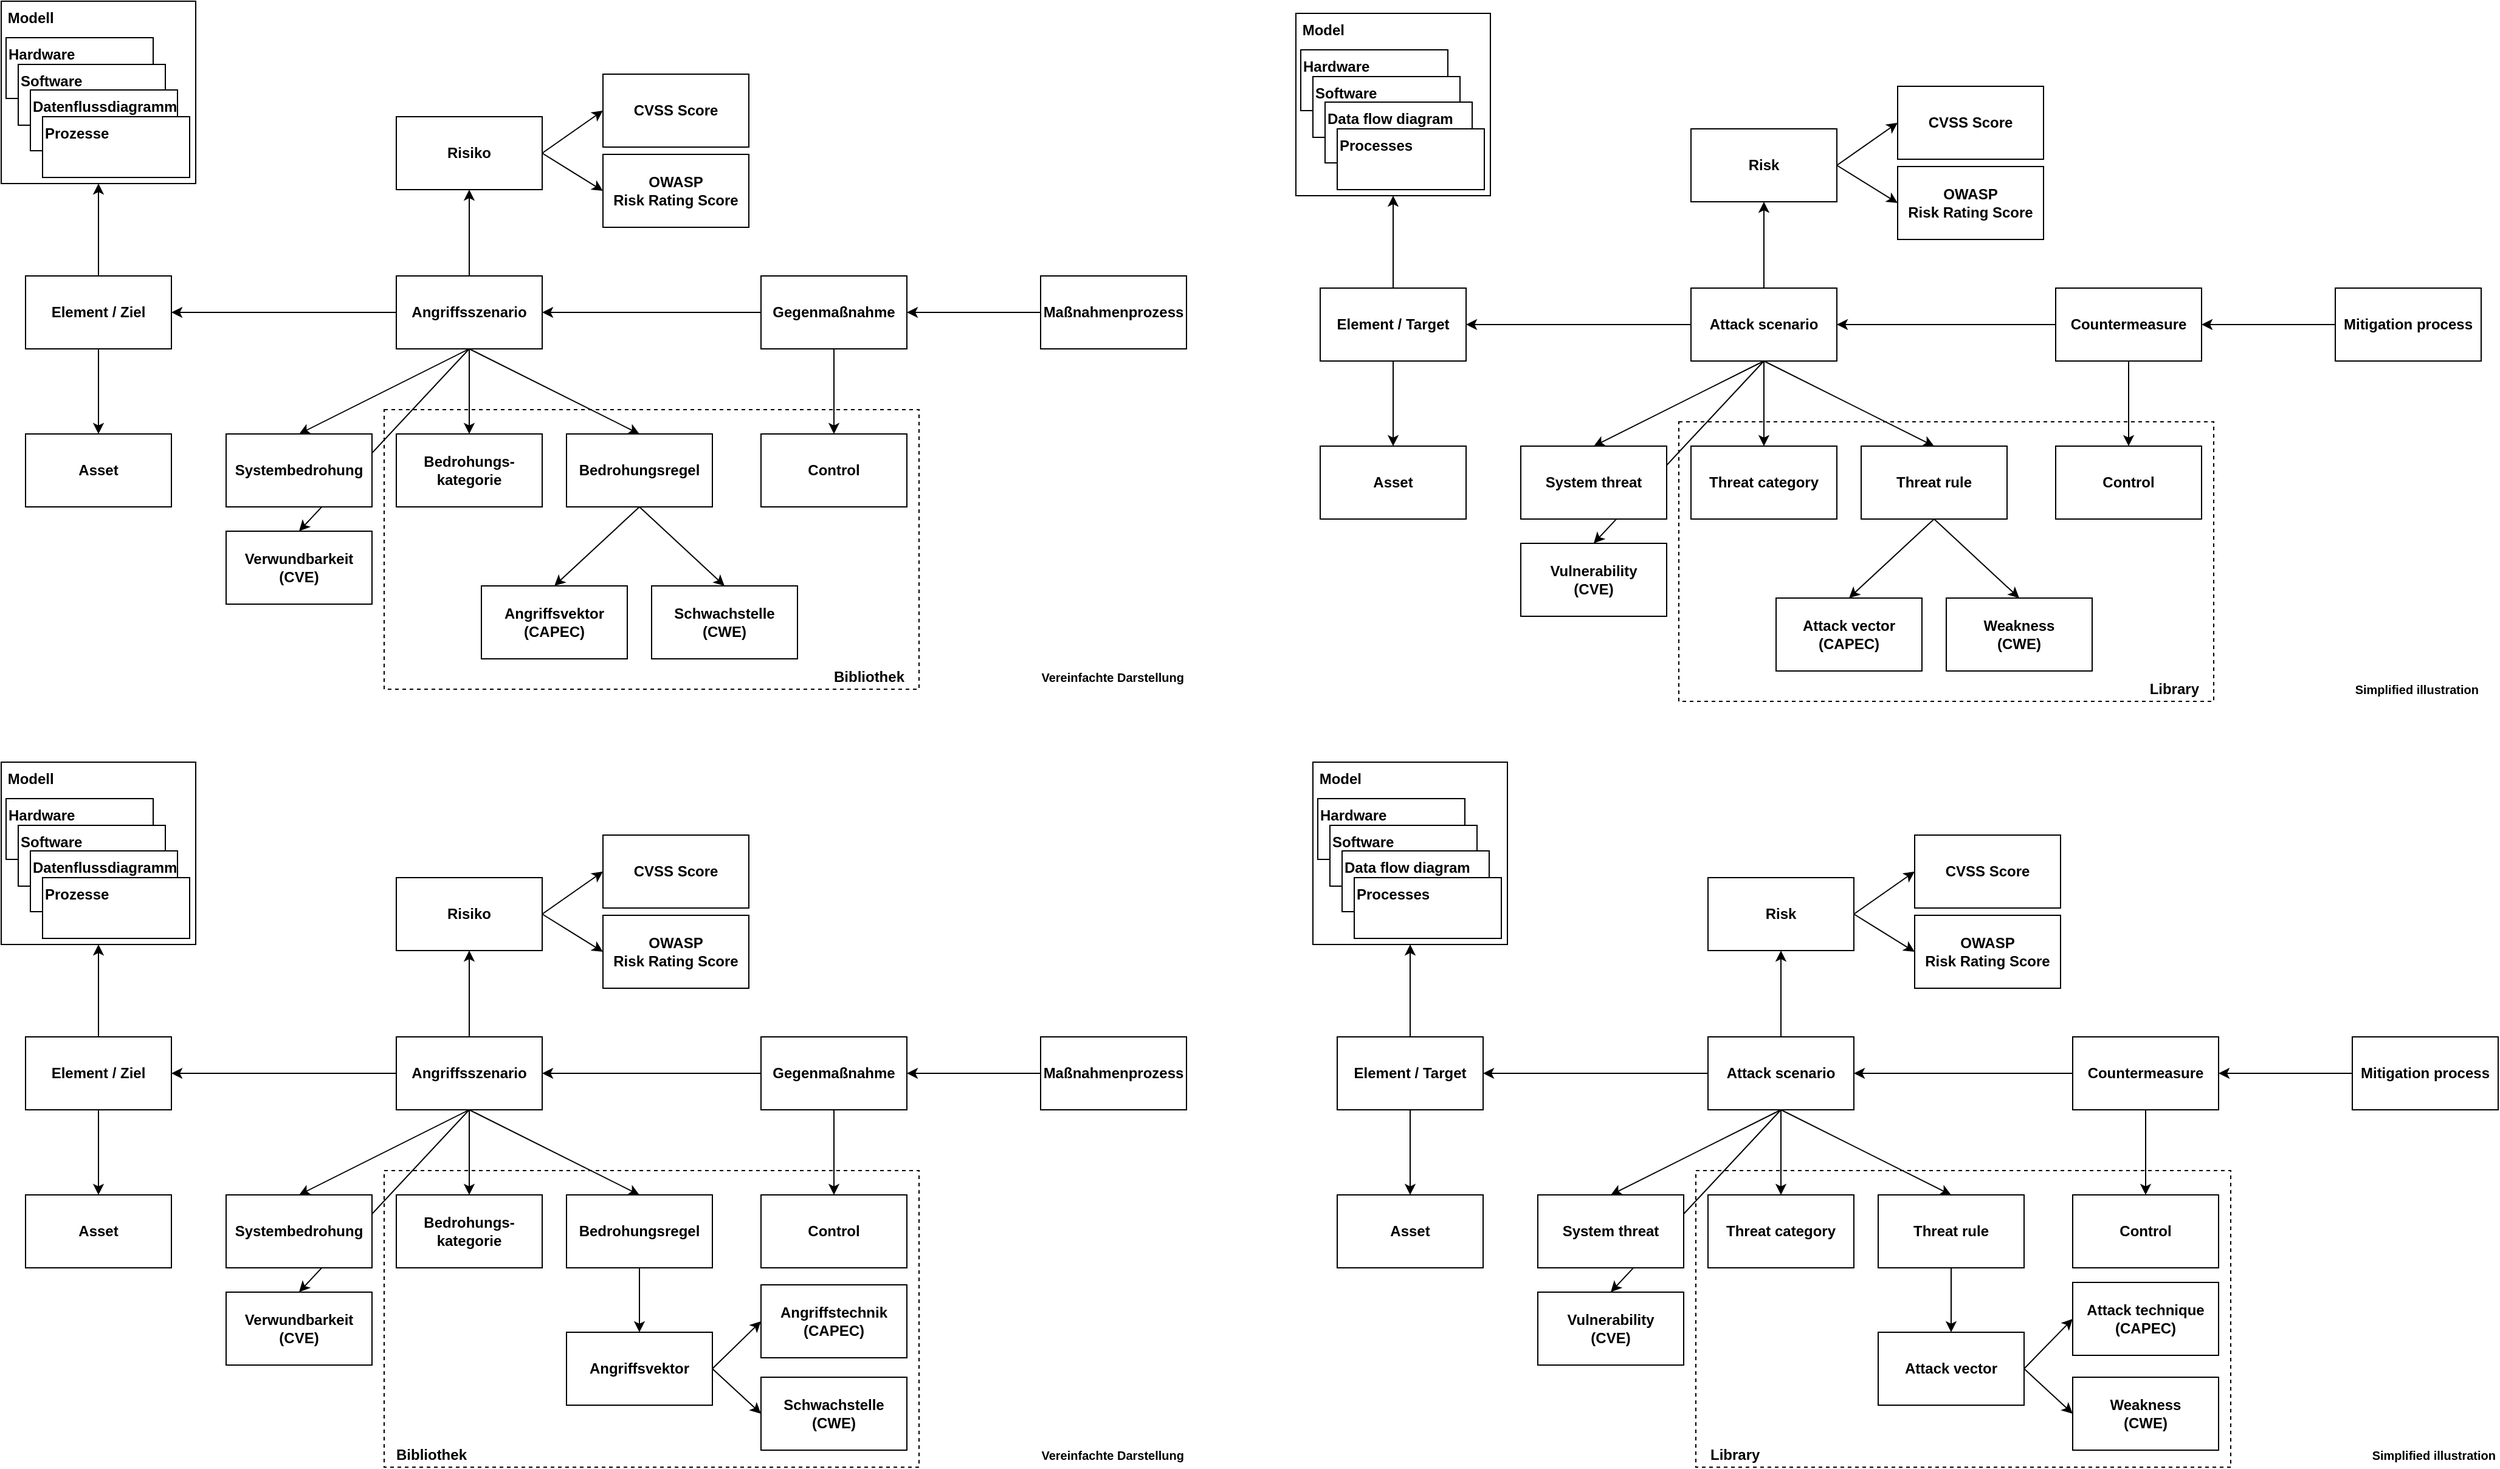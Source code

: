 <mxfile version="19.0.3" type="device"><diagram id="6LgTEdnsfuajW__zdtRa" name="Seite-1"><mxGraphModel dx="1422" dy="865" grid="1" gridSize="10" guides="1" tooltips="1" connect="1" arrows="1" fold="1" page="1" pageScale="1" pageWidth="827" pageHeight="1169" math="0" shadow="0"><root><mxCell id="0"/><mxCell id="1" parent="0"/><mxCell id="_0yjfe_DLJhZhH1984yS-65" style="edgeStyle=none;rounded=0;orthogonalLoop=1;jettySize=auto;html=1;exitX=0.5;exitY=1;exitDx=0;exitDy=0;entryX=0.5;entryY=0;entryDx=0;entryDy=0;fontSize=10;" parent="1" source="_0yjfe_DLJhZhH1984yS-1" target="_0yjfe_DLJhZhH1984yS-64" edge="1"><mxGeometry relative="1" as="geometry"/></mxCell><mxCell id="_0yjfe_DLJhZhH1984yS-18" value="" style="rounded=0;whiteSpace=wrap;html=1;dashed=1;fillColor=none;fontStyle=1" parent="1" vertex="1"><mxGeometry x="360" y="410" width="440" height="230" as="geometry"/></mxCell><mxCell id="_0yjfe_DLJhZhH1984yS-46" style="edgeStyle=none;rounded=0;orthogonalLoop=1;jettySize=auto;html=1;exitX=0;exitY=0.5;exitDx=0;exitDy=0;entryX=1;entryY=0.5;entryDx=0;entryDy=0;fontStyle=1" parent="1" source="_0yjfe_DLJhZhH1984yS-1" target="_0yjfe_DLJhZhH1984yS-13" edge="1"><mxGeometry relative="1" as="geometry"/></mxCell><mxCell id="_0yjfe_DLJhZhH1984yS-47" style="edgeStyle=none;rounded=0;orthogonalLoop=1;jettySize=auto;html=1;exitX=0.5;exitY=1;exitDx=0;exitDy=0;entryX=0.5;entryY=0;entryDx=0;entryDy=0;fontStyle=1" parent="1" source="_0yjfe_DLJhZhH1984yS-1" target="_0yjfe_DLJhZhH1984yS-5" edge="1"><mxGeometry relative="1" as="geometry"/></mxCell><mxCell id="_0yjfe_DLJhZhH1984yS-48" style="edgeStyle=none;rounded=0;orthogonalLoop=1;jettySize=auto;html=1;exitX=0.5;exitY=1;exitDx=0;exitDy=0;fontStyle=1" parent="1" source="_0yjfe_DLJhZhH1984yS-1" target="_0yjfe_DLJhZhH1984yS-6" edge="1"><mxGeometry relative="1" as="geometry"/></mxCell><mxCell id="_0yjfe_DLJhZhH1984yS-49" style="edgeStyle=none;rounded=0;orthogonalLoop=1;jettySize=auto;html=1;exitX=0.5;exitY=1;exitDx=0;exitDy=0;entryX=0.5;entryY=0;entryDx=0;entryDy=0;fontStyle=1" parent="1" source="_0yjfe_DLJhZhH1984yS-1" target="_0yjfe_DLJhZhH1984yS-11" edge="1"><mxGeometry relative="1" as="geometry"/></mxCell><mxCell id="_0yjfe_DLJhZhH1984yS-58" style="edgeStyle=none;rounded=0;orthogonalLoop=1;jettySize=auto;html=1;exitX=0.5;exitY=0;exitDx=0;exitDy=0;entryX=0.5;entryY=1;entryDx=0;entryDy=0;" parent="1" source="_0yjfe_DLJhZhH1984yS-1" target="_0yjfe_DLJhZhH1984yS-57" edge="1"><mxGeometry relative="1" as="geometry"/></mxCell><mxCell id="_0yjfe_DLJhZhH1984yS-1" value="Angriffsszenario" style="rounded=0;whiteSpace=wrap;html=1;fontStyle=1" parent="1" vertex="1"><mxGeometry x="370" y="300" width="120" height="60" as="geometry"/></mxCell><mxCell id="_0yjfe_DLJhZhH1984yS-52" style="edgeStyle=none;rounded=0;orthogonalLoop=1;jettySize=auto;html=1;exitX=0.5;exitY=1;exitDx=0;exitDy=0;entryX=0.5;entryY=0;entryDx=0;entryDy=0;fontStyle=1" parent="1" source="_0yjfe_DLJhZhH1984yS-2" target="_0yjfe_DLJhZhH1984yS-12" edge="1"><mxGeometry relative="1" as="geometry"/></mxCell><mxCell id="_0yjfe_DLJhZhH1984yS-53" style="edgeStyle=none;rounded=0;orthogonalLoop=1;jettySize=auto;html=1;exitX=0;exitY=0.5;exitDx=0;exitDy=0;entryX=1;entryY=0.5;entryDx=0;entryDy=0;fontStyle=1" parent="1" source="_0yjfe_DLJhZhH1984yS-2" target="_0yjfe_DLJhZhH1984yS-1" edge="1"><mxGeometry relative="1" as="geometry"/></mxCell><mxCell id="_0yjfe_DLJhZhH1984yS-2" value="Gegenmaßnahme" style="rounded=0;whiteSpace=wrap;html=1;fontStyle=1" parent="1" vertex="1"><mxGeometry x="670" y="300" width="120" height="60" as="geometry"/></mxCell><mxCell id="_0yjfe_DLJhZhH1984yS-3" value="&amp;nbsp;Modell" style="rounded=0;whiteSpace=wrap;html=1;align=left;verticalAlign=top;fontStyle=1" parent="1" vertex="1"><mxGeometry x="45" y="74" width="160" height="150" as="geometry"/></mxCell><mxCell id="_0yjfe_DLJhZhH1984yS-4" value="Angriffsvektor (CAPEC)" style="rounded=0;whiteSpace=wrap;html=1;fontStyle=1" parent="1" vertex="1"><mxGeometry x="440" y="555" width="120" height="60" as="geometry"/></mxCell><mxCell id="_0yjfe_DLJhZhH1984yS-5" value="Systembedrohung" style="rounded=0;whiteSpace=wrap;html=1;fontStyle=1" parent="1" vertex="1"><mxGeometry x="230" y="430" width="120" height="60" as="geometry"/></mxCell><mxCell id="_0yjfe_DLJhZhH1984yS-6" value="Bedrohungs-kategorie" style="rounded=0;whiteSpace=wrap;html=1;fontStyle=1" parent="1" vertex="1"><mxGeometry x="370" y="430" width="120" height="60" as="geometry"/></mxCell><mxCell id="_0yjfe_DLJhZhH1984yS-54" style="edgeStyle=none;rounded=0;orthogonalLoop=1;jettySize=auto;html=1;exitX=0;exitY=0.5;exitDx=0;exitDy=0;entryX=1;entryY=0.5;entryDx=0;entryDy=0;fontStyle=1" parent="1" source="_0yjfe_DLJhZhH1984yS-7" target="_0yjfe_DLJhZhH1984yS-2" edge="1"><mxGeometry relative="1" as="geometry"/></mxCell><mxCell id="_0yjfe_DLJhZhH1984yS-7" value="Maßnahmenprozess" style="rounded=0;whiteSpace=wrap;html=1;fontStyle=1" parent="1" vertex="1"><mxGeometry x="900" y="300" width="120" height="60" as="geometry"/></mxCell><mxCell id="_0yjfe_DLJhZhH1984yS-8" value="Schwachstelle&lt;br&gt;(CWE)" style="rounded=0;whiteSpace=wrap;html=1;fontStyle=1" parent="1" vertex="1"><mxGeometry x="580" y="555" width="120" height="60" as="geometry"/></mxCell><mxCell id="_0yjfe_DLJhZhH1984yS-9" value="Asset" style="rounded=0;whiteSpace=wrap;html=1;fontStyle=1" parent="1" vertex="1"><mxGeometry x="65" y="430" width="120" height="60" as="geometry"/></mxCell><mxCell id="_0yjfe_DLJhZhH1984yS-50" style="edgeStyle=none;rounded=0;orthogonalLoop=1;jettySize=auto;html=1;exitX=0.5;exitY=1;exitDx=0;exitDy=0;entryX=0.5;entryY=0;entryDx=0;entryDy=0;fontStyle=1" parent="1" source="_0yjfe_DLJhZhH1984yS-11" target="_0yjfe_DLJhZhH1984yS-4" edge="1"><mxGeometry relative="1" as="geometry"/></mxCell><mxCell id="_0yjfe_DLJhZhH1984yS-51" style="edgeStyle=none;rounded=0;orthogonalLoop=1;jettySize=auto;html=1;exitX=0.5;exitY=1;exitDx=0;exitDy=0;entryX=0.5;entryY=0;entryDx=0;entryDy=0;fontStyle=1" parent="1" source="_0yjfe_DLJhZhH1984yS-11" target="_0yjfe_DLJhZhH1984yS-8" edge="1"><mxGeometry relative="1" as="geometry"/></mxCell><mxCell id="_0yjfe_DLJhZhH1984yS-11" value="Bedrohungsregel" style="rounded=0;whiteSpace=wrap;html=1;fontStyle=1" parent="1" vertex="1"><mxGeometry x="510" y="430" width="120" height="60" as="geometry"/></mxCell><mxCell id="_0yjfe_DLJhZhH1984yS-12" value="Control" style="rounded=0;whiteSpace=wrap;html=1;fontStyle=1" parent="1" vertex="1"><mxGeometry x="670" y="430" width="120" height="60" as="geometry"/></mxCell><mxCell id="_0yjfe_DLJhZhH1984yS-44" style="edgeStyle=none;rounded=0;orthogonalLoop=1;jettySize=auto;html=1;exitX=0.5;exitY=0;exitDx=0;exitDy=0;entryX=0.5;entryY=1;entryDx=0;entryDy=0;fontStyle=1" parent="1" source="_0yjfe_DLJhZhH1984yS-13" target="_0yjfe_DLJhZhH1984yS-3" edge="1"><mxGeometry relative="1" as="geometry"/></mxCell><mxCell id="h3F6O9Pr56Vc5VjZDrFL-1" style="edgeStyle=orthogonalEdgeStyle;rounded=0;orthogonalLoop=1;jettySize=auto;html=1;exitX=0.5;exitY=1;exitDx=0;exitDy=0;entryX=0.5;entryY=0;entryDx=0;entryDy=0;" parent="1" source="_0yjfe_DLJhZhH1984yS-13" target="_0yjfe_DLJhZhH1984yS-9" edge="1"><mxGeometry relative="1" as="geometry"/></mxCell><mxCell id="_0yjfe_DLJhZhH1984yS-13" value="Element / Ziel" style="rounded=0;whiteSpace=wrap;html=1;fontStyle=1" parent="1" vertex="1"><mxGeometry x="65" y="300" width="120" height="60" as="geometry"/></mxCell><mxCell id="_0yjfe_DLJhZhH1984yS-14" value="Hardware" style="rounded=0;whiteSpace=wrap;html=1;align=left;verticalAlign=top;fontStyle=1" parent="1" vertex="1"><mxGeometry x="49" y="104" width="121" height="50" as="geometry"/></mxCell><mxCell id="_0yjfe_DLJhZhH1984yS-15" value="Software" style="rounded=0;whiteSpace=wrap;html=1;align=left;verticalAlign=top;fontStyle=1" parent="1" vertex="1"><mxGeometry x="59" y="126" width="121" height="50" as="geometry"/></mxCell><mxCell id="_0yjfe_DLJhZhH1984yS-16" value="Datenflussdiagramm" style="rounded=0;whiteSpace=wrap;html=1;align=left;verticalAlign=top;fontStyle=1" parent="1" vertex="1"><mxGeometry x="69" y="147" width="121" height="50" as="geometry"/></mxCell><mxCell id="_0yjfe_DLJhZhH1984yS-17" value="Prozesse" style="rounded=0;whiteSpace=wrap;html=1;align=left;verticalAlign=top;fontStyle=1" parent="1" vertex="1"><mxGeometry x="79" y="169" width="121" height="50" as="geometry"/></mxCell><mxCell id="_0yjfe_DLJhZhH1984yS-56" value="Bibliothek" style="text;html=1;strokeColor=none;fillColor=none;align=right;verticalAlign=middle;whiteSpace=wrap;rounded=0;dashed=1;fontStyle=1" parent="1" vertex="1"><mxGeometry x="730" y="620" width="60" height="20" as="geometry"/></mxCell><mxCell id="_0yjfe_DLJhZhH1984yS-61" style="edgeStyle=none;rounded=0;orthogonalLoop=1;jettySize=auto;html=1;exitX=1;exitY=0.5;exitDx=0;exitDy=0;entryX=0;entryY=0.5;entryDx=0;entryDy=0;" parent="1" source="_0yjfe_DLJhZhH1984yS-57" target="_0yjfe_DLJhZhH1984yS-59" edge="1"><mxGeometry relative="1" as="geometry"/></mxCell><mxCell id="_0yjfe_DLJhZhH1984yS-62" style="edgeStyle=none;rounded=0;orthogonalLoop=1;jettySize=auto;html=1;exitX=1;exitY=0.5;exitDx=0;exitDy=0;entryX=0;entryY=0.5;entryDx=0;entryDy=0;" parent="1" source="_0yjfe_DLJhZhH1984yS-57" target="_0yjfe_DLJhZhH1984yS-60" edge="1"><mxGeometry relative="1" as="geometry"/></mxCell><mxCell id="_0yjfe_DLJhZhH1984yS-57" value="Risiko" style="rounded=0;whiteSpace=wrap;html=1;fontStyle=1" parent="1" vertex="1"><mxGeometry x="370" y="169" width="120" height="60" as="geometry"/></mxCell><mxCell id="_0yjfe_DLJhZhH1984yS-59" value="CVSS Score" style="rounded=0;whiteSpace=wrap;html=1;fontStyle=1" parent="1" vertex="1"><mxGeometry x="540" y="134" width="120" height="60" as="geometry"/></mxCell><mxCell id="_0yjfe_DLJhZhH1984yS-60" value="OWASP &lt;br&gt;Risk Rating Score" style="rounded=0;whiteSpace=wrap;html=1;fontStyle=1" parent="1" vertex="1"><mxGeometry x="540" y="200" width="120" height="60" as="geometry"/></mxCell><mxCell id="_0yjfe_DLJhZhH1984yS-63" value="Vereinfachte Darstellung" style="text;html=1;strokeColor=none;fillColor=none;align=right;verticalAlign=middle;whiteSpace=wrap;rounded=0;dashed=1;fontStyle=1;fontSize=10;" parent="1" vertex="1"><mxGeometry x="850" y="620" width="170" height="20" as="geometry"/></mxCell><mxCell id="_0yjfe_DLJhZhH1984yS-64" value="Verwundbarkeit&lt;br&gt;(CVE)" style="rounded=0;whiteSpace=wrap;html=1;fontStyle=1" parent="1" vertex="1"><mxGeometry x="230" y="510" width="120" height="60" as="geometry"/></mxCell><mxCell id="_0yjfe_DLJhZhH1984yS-66" style="edgeStyle=none;rounded=0;orthogonalLoop=1;jettySize=auto;html=1;exitX=0.5;exitY=1;exitDx=0;exitDy=0;entryX=0.5;entryY=0;entryDx=0;entryDy=0;fontSize=10;" parent="1" source="_0yjfe_DLJhZhH1984yS-73" target="_0yjfe_DLJhZhH1984yS-103" edge="1"><mxGeometry relative="1" as="geometry"/></mxCell><mxCell id="_0yjfe_DLJhZhH1984yS-67" value="" style="rounded=0;whiteSpace=wrap;html=1;dashed=1;fillColor=none;fontStyle=1" parent="1" vertex="1"><mxGeometry x="1425" y="420" width="440" height="230" as="geometry"/></mxCell><mxCell id="_0yjfe_DLJhZhH1984yS-68" style="edgeStyle=none;rounded=0;orthogonalLoop=1;jettySize=auto;html=1;exitX=0;exitY=0.5;exitDx=0;exitDy=0;entryX=1;entryY=0.5;entryDx=0;entryDy=0;fontStyle=1" parent="1" source="_0yjfe_DLJhZhH1984yS-73" target="_0yjfe_DLJhZhH1984yS-91" edge="1"><mxGeometry relative="1" as="geometry"/></mxCell><mxCell id="_0yjfe_DLJhZhH1984yS-69" style="edgeStyle=none;rounded=0;orthogonalLoop=1;jettySize=auto;html=1;exitX=0.5;exitY=1;exitDx=0;exitDy=0;entryX=0.5;entryY=0;entryDx=0;entryDy=0;fontStyle=1" parent="1" source="_0yjfe_DLJhZhH1984yS-73" target="_0yjfe_DLJhZhH1984yS-79" edge="1"><mxGeometry relative="1" as="geometry"/></mxCell><mxCell id="_0yjfe_DLJhZhH1984yS-70" style="edgeStyle=none;rounded=0;orthogonalLoop=1;jettySize=auto;html=1;exitX=0.5;exitY=1;exitDx=0;exitDy=0;fontStyle=1" parent="1" source="_0yjfe_DLJhZhH1984yS-73" target="_0yjfe_DLJhZhH1984yS-80" edge="1"><mxGeometry relative="1" as="geometry"/></mxCell><mxCell id="_0yjfe_DLJhZhH1984yS-71" style="edgeStyle=none;rounded=0;orthogonalLoop=1;jettySize=auto;html=1;exitX=0.5;exitY=1;exitDx=0;exitDy=0;entryX=0.5;entryY=0;entryDx=0;entryDy=0;fontStyle=1" parent="1" source="_0yjfe_DLJhZhH1984yS-73" target="_0yjfe_DLJhZhH1984yS-88" edge="1"><mxGeometry relative="1" as="geometry"/></mxCell><mxCell id="_0yjfe_DLJhZhH1984yS-72" style="edgeStyle=none;rounded=0;orthogonalLoop=1;jettySize=auto;html=1;exitX=0.5;exitY=0;exitDx=0;exitDy=0;entryX=0.5;entryY=1;entryDx=0;entryDy=0;" parent="1" source="_0yjfe_DLJhZhH1984yS-73" target="_0yjfe_DLJhZhH1984yS-99" edge="1"><mxGeometry relative="1" as="geometry"/></mxCell><mxCell id="_0yjfe_DLJhZhH1984yS-73" value="Attack scenario" style="rounded=0;whiteSpace=wrap;html=1;fontStyle=1" parent="1" vertex="1"><mxGeometry x="1435" y="310" width="120" height="60" as="geometry"/></mxCell><mxCell id="_0yjfe_DLJhZhH1984yS-74" style="edgeStyle=none;rounded=0;orthogonalLoop=1;jettySize=auto;html=1;exitX=0.5;exitY=1;exitDx=0;exitDy=0;entryX=0.5;entryY=0;entryDx=0;entryDy=0;fontStyle=1" parent="1" source="_0yjfe_DLJhZhH1984yS-76" target="_0yjfe_DLJhZhH1984yS-89" edge="1"><mxGeometry relative="1" as="geometry"/></mxCell><mxCell id="_0yjfe_DLJhZhH1984yS-75" style="edgeStyle=none;rounded=0;orthogonalLoop=1;jettySize=auto;html=1;exitX=0;exitY=0.5;exitDx=0;exitDy=0;entryX=1;entryY=0.5;entryDx=0;entryDy=0;fontStyle=1" parent="1" source="_0yjfe_DLJhZhH1984yS-76" target="_0yjfe_DLJhZhH1984yS-73" edge="1"><mxGeometry relative="1" as="geometry"/></mxCell><mxCell id="_0yjfe_DLJhZhH1984yS-76" value="Countermeasure" style="rounded=0;whiteSpace=wrap;html=1;fontStyle=1" parent="1" vertex="1"><mxGeometry x="1735" y="310" width="120" height="60" as="geometry"/></mxCell><mxCell id="_0yjfe_DLJhZhH1984yS-77" value="&amp;nbsp;Model" style="rounded=0;whiteSpace=wrap;html=1;align=left;verticalAlign=top;fontStyle=1" parent="1" vertex="1"><mxGeometry x="1110" y="84" width="160" height="150" as="geometry"/></mxCell><mxCell id="_0yjfe_DLJhZhH1984yS-78" value="Attack vector (CAPEC)" style="rounded=0;whiteSpace=wrap;html=1;fontStyle=1" parent="1" vertex="1"><mxGeometry x="1505" y="565" width="120" height="60" as="geometry"/></mxCell><mxCell id="_0yjfe_DLJhZhH1984yS-79" value="System threat" style="rounded=0;whiteSpace=wrap;html=1;fontStyle=1" parent="1" vertex="1"><mxGeometry x="1295" y="440" width="120" height="60" as="geometry"/></mxCell><mxCell id="_0yjfe_DLJhZhH1984yS-80" value="Threat category" style="rounded=0;whiteSpace=wrap;html=1;fontStyle=1" parent="1" vertex="1"><mxGeometry x="1435" y="440" width="120" height="60" as="geometry"/></mxCell><mxCell id="_0yjfe_DLJhZhH1984yS-81" style="edgeStyle=none;rounded=0;orthogonalLoop=1;jettySize=auto;html=1;exitX=0;exitY=0.5;exitDx=0;exitDy=0;entryX=1;entryY=0.5;entryDx=0;entryDy=0;fontStyle=1" parent="1" source="_0yjfe_DLJhZhH1984yS-82" target="_0yjfe_DLJhZhH1984yS-76" edge="1"><mxGeometry relative="1" as="geometry"/></mxCell><mxCell id="_0yjfe_DLJhZhH1984yS-82" value="Mitigation process" style="rounded=0;whiteSpace=wrap;html=1;fontStyle=1" parent="1" vertex="1"><mxGeometry x="1965" y="310" width="120" height="60" as="geometry"/></mxCell><mxCell id="_0yjfe_DLJhZhH1984yS-83" value="Weakness&lt;br&gt;(CWE)" style="rounded=0;whiteSpace=wrap;html=1;fontStyle=1" parent="1" vertex="1"><mxGeometry x="1645" y="565" width="120" height="60" as="geometry"/></mxCell><mxCell id="_0yjfe_DLJhZhH1984yS-85" value="Asset" style="rounded=0;whiteSpace=wrap;html=1;fontStyle=1" parent="1" vertex="1"><mxGeometry x="1130" y="440" width="120" height="60" as="geometry"/></mxCell><mxCell id="_0yjfe_DLJhZhH1984yS-86" style="edgeStyle=none;rounded=0;orthogonalLoop=1;jettySize=auto;html=1;exitX=0.5;exitY=1;exitDx=0;exitDy=0;entryX=0.5;entryY=0;entryDx=0;entryDy=0;fontStyle=1" parent="1" source="_0yjfe_DLJhZhH1984yS-88" target="_0yjfe_DLJhZhH1984yS-78" edge="1"><mxGeometry relative="1" as="geometry"/></mxCell><mxCell id="_0yjfe_DLJhZhH1984yS-87" style="edgeStyle=none;rounded=0;orthogonalLoop=1;jettySize=auto;html=1;exitX=0.5;exitY=1;exitDx=0;exitDy=0;entryX=0.5;entryY=0;entryDx=0;entryDy=0;fontStyle=1" parent="1" source="_0yjfe_DLJhZhH1984yS-88" target="_0yjfe_DLJhZhH1984yS-83" edge="1"><mxGeometry relative="1" as="geometry"/></mxCell><mxCell id="_0yjfe_DLJhZhH1984yS-88" value="Threat rule" style="rounded=0;whiteSpace=wrap;html=1;fontStyle=1" parent="1" vertex="1"><mxGeometry x="1575" y="440" width="120" height="60" as="geometry"/></mxCell><mxCell id="_0yjfe_DLJhZhH1984yS-89" value="Control" style="rounded=0;whiteSpace=wrap;html=1;fontStyle=1" parent="1" vertex="1"><mxGeometry x="1735" y="440" width="120" height="60" as="geometry"/></mxCell><mxCell id="_0yjfe_DLJhZhH1984yS-90" style="edgeStyle=none;rounded=0;orthogonalLoop=1;jettySize=auto;html=1;exitX=0.5;exitY=0;exitDx=0;exitDy=0;entryX=0.5;entryY=1;entryDx=0;entryDy=0;fontStyle=1" parent="1" source="_0yjfe_DLJhZhH1984yS-91" target="_0yjfe_DLJhZhH1984yS-77" edge="1"><mxGeometry relative="1" as="geometry"/></mxCell><mxCell id="h3F6O9Pr56Vc5VjZDrFL-2" style="edgeStyle=orthogonalEdgeStyle;rounded=0;orthogonalLoop=1;jettySize=auto;html=1;exitX=0.5;exitY=1;exitDx=0;exitDy=0;entryX=0.5;entryY=0;entryDx=0;entryDy=0;" parent="1" source="_0yjfe_DLJhZhH1984yS-91" target="_0yjfe_DLJhZhH1984yS-85" edge="1"><mxGeometry relative="1" as="geometry"/></mxCell><mxCell id="_0yjfe_DLJhZhH1984yS-91" value="Element / Target" style="rounded=0;whiteSpace=wrap;html=1;fontStyle=1" parent="1" vertex="1"><mxGeometry x="1130" y="310" width="120" height="60" as="geometry"/></mxCell><mxCell id="_0yjfe_DLJhZhH1984yS-92" value="Hardware" style="rounded=0;whiteSpace=wrap;html=1;align=left;verticalAlign=top;fontStyle=1" parent="1" vertex="1"><mxGeometry x="1114" y="114" width="121" height="50" as="geometry"/></mxCell><mxCell id="_0yjfe_DLJhZhH1984yS-93" value="Software" style="rounded=0;whiteSpace=wrap;html=1;align=left;verticalAlign=top;fontStyle=1" parent="1" vertex="1"><mxGeometry x="1124" y="136" width="121" height="50" as="geometry"/></mxCell><mxCell id="_0yjfe_DLJhZhH1984yS-94" value="Data flow diagram" style="rounded=0;whiteSpace=wrap;html=1;align=left;verticalAlign=top;fontStyle=1" parent="1" vertex="1"><mxGeometry x="1134" y="157" width="121" height="50" as="geometry"/></mxCell><mxCell id="_0yjfe_DLJhZhH1984yS-95" value="Processes" style="rounded=0;whiteSpace=wrap;html=1;align=left;verticalAlign=top;fontStyle=1" parent="1" vertex="1"><mxGeometry x="1144" y="179" width="121" height="50" as="geometry"/></mxCell><mxCell id="_0yjfe_DLJhZhH1984yS-96" value="Library" style="text;html=1;strokeColor=none;fillColor=none;align=right;verticalAlign=middle;whiteSpace=wrap;rounded=0;dashed=1;fontStyle=1" parent="1" vertex="1"><mxGeometry x="1795" y="630" width="60" height="20" as="geometry"/></mxCell><mxCell id="_0yjfe_DLJhZhH1984yS-97" style="edgeStyle=none;rounded=0;orthogonalLoop=1;jettySize=auto;html=1;exitX=1;exitY=0.5;exitDx=0;exitDy=0;entryX=0;entryY=0.5;entryDx=0;entryDy=0;" parent="1" source="_0yjfe_DLJhZhH1984yS-99" target="_0yjfe_DLJhZhH1984yS-100" edge="1"><mxGeometry relative="1" as="geometry"/></mxCell><mxCell id="_0yjfe_DLJhZhH1984yS-98" style="edgeStyle=none;rounded=0;orthogonalLoop=1;jettySize=auto;html=1;exitX=1;exitY=0.5;exitDx=0;exitDy=0;entryX=0;entryY=0.5;entryDx=0;entryDy=0;" parent="1" source="_0yjfe_DLJhZhH1984yS-99" target="_0yjfe_DLJhZhH1984yS-101" edge="1"><mxGeometry relative="1" as="geometry"/></mxCell><mxCell id="_0yjfe_DLJhZhH1984yS-99" value="Risk" style="rounded=0;whiteSpace=wrap;html=1;fontStyle=1" parent="1" vertex="1"><mxGeometry x="1435" y="179" width="120" height="60" as="geometry"/></mxCell><mxCell id="_0yjfe_DLJhZhH1984yS-100" value="CVSS Score" style="rounded=0;whiteSpace=wrap;html=1;fontStyle=1" parent="1" vertex="1"><mxGeometry x="1605" y="144" width="120" height="60" as="geometry"/></mxCell><mxCell id="_0yjfe_DLJhZhH1984yS-101" value="OWASP &lt;br&gt;Risk Rating Score" style="rounded=0;whiteSpace=wrap;html=1;fontStyle=1" parent="1" vertex="1"><mxGeometry x="1605" y="210" width="120" height="60" as="geometry"/></mxCell><mxCell id="_0yjfe_DLJhZhH1984yS-102" value="Simplified illustration" style="text;html=1;strokeColor=none;fillColor=none;align=right;verticalAlign=middle;whiteSpace=wrap;rounded=0;dashed=1;fontStyle=1;fontSize=10;" parent="1" vertex="1"><mxGeometry x="1915" y="630" width="170" height="20" as="geometry"/></mxCell><mxCell id="_0yjfe_DLJhZhH1984yS-103" value="Vulnerability&lt;br&gt;(CVE)" style="rounded=0;whiteSpace=wrap;html=1;fontStyle=1" parent="1" vertex="1"><mxGeometry x="1295" y="520" width="120" height="60" as="geometry"/></mxCell><mxCell id="iht-8wEvflJwe7nRHQF--39" style="edgeStyle=none;rounded=0;orthogonalLoop=1;jettySize=auto;html=1;exitX=0.5;exitY=1;exitDx=0;exitDy=0;entryX=0.5;entryY=0;entryDx=0;entryDy=0;fontSize=10;" edge="1" parent="1" source="iht-8wEvflJwe7nRHQF--46" target="iht-8wEvflJwe7nRHQF--76"><mxGeometry relative="1" as="geometry"/></mxCell><mxCell id="iht-8wEvflJwe7nRHQF--40" value="" style="rounded=0;whiteSpace=wrap;html=1;dashed=1;fillColor=none;fontStyle=1" vertex="1" parent="1"><mxGeometry x="360" y="1036" width="440" height="244" as="geometry"/></mxCell><mxCell id="iht-8wEvflJwe7nRHQF--41" style="edgeStyle=none;rounded=0;orthogonalLoop=1;jettySize=auto;html=1;exitX=0;exitY=0.5;exitDx=0;exitDy=0;entryX=1;entryY=0.5;entryDx=0;entryDy=0;fontStyle=1" edge="1" parent="1" source="iht-8wEvflJwe7nRHQF--46" target="iht-8wEvflJwe7nRHQF--64"><mxGeometry relative="1" as="geometry"/></mxCell><mxCell id="iht-8wEvflJwe7nRHQF--42" style="edgeStyle=none;rounded=0;orthogonalLoop=1;jettySize=auto;html=1;exitX=0.5;exitY=1;exitDx=0;exitDy=0;entryX=0.5;entryY=0;entryDx=0;entryDy=0;fontStyle=1" edge="1" parent="1" source="iht-8wEvflJwe7nRHQF--46" target="iht-8wEvflJwe7nRHQF--52"><mxGeometry relative="1" as="geometry"/></mxCell><mxCell id="iht-8wEvflJwe7nRHQF--43" style="edgeStyle=none;rounded=0;orthogonalLoop=1;jettySize=auto;html=1;exitX=0.5;exitY=1;exitDx=0;exitDy=0;fontStyle=1" edge="1" parent="1" source="iht-8wEvflJwe7nRHQF--46" target="iht-8wEvflJwe7nRHQF--53"><mxGeometry relative="1" as="geometry"/></mxCell><mxCell id="iht-8wEvflJwe7nRHQF--44" style="edgeStyle=none;rounded=0;orthogonalLoop=1;jettySize=auto;html=1;exitX=0.5;exitY=1;exitDx=0;exitDy=0;entryX=0.5;entryY=0;entryDx=0;entryDy=0;fontStyle=1" edge="1" parent="1" source="iht-8wEvflJwe7nRHQF--46" target="iht-8wEvflJwe7nRHQF--60"><mxGeometry relative="1" as="geometry"/></mxCell><mxCell id="iht-8wEvflJwe7nRHQF--45" style="edgeStyle=none;rounded=0;orthogonalLoop=1;jettySize=auto;html=1;exitX=0.5;exitY=0;exitDx=0;exitDy=0;entryX=0.5;entryY=1;entryDx=0;entryDy=0;" edge="1" parent="1" source="iht-8wEvflJwe7nRHQF--46" target="iht-8wEvflJwe7nRHQF--72"><mxGeometry relative="1" as="geometry"/></mxCell><mxCell id="iht-8wEvflJwe7nRHQF--46" value="Angriffsszenario" style="rounded=0;whiteSpace=wrap;html=1;fontStyle=1" vertex="1" parent="1"><mxGeometry x="370" y="926" width="120" height="60" as="geometry"/></mxCell><mxCell id="iht-8wEvflJwe7nRHQF--47" style="edgeStyle=none;rounded=0;orthogonalLoop=1;jettySize=auto;html=1;exitX=0.5;exitY=1;exitDx=0;exitDy=0;entryX=0.5;entryY=0;entryDx=0;entryDy=0;fontStyle=1" edge="1" parent="1" source="iht-8wEvflJwe7nRHQF--49" target="iht-8wEvflJwe7nRHQF--61"><mxGeometry relative="1" as="geometry"/></mxCell><mxCell id="iht-8wEvflJwe7nRHQF--48" style="edgeStyle=none;rounded=0;orthogonalLoop=1;jettySize=auto;html=1;exitX=0;exitY=0.5;exitDx=0;exitDy=0;entryX=1;entryY=0.5;entryDx=0;entryDy=0;fontStyle=1" edge="1" parent="1" source="iht-8wEvflJwe7nRHQF--49" target="iht-8wEvflJwe7nRHQF--46"><mxGeometry relative="1" as="geometry"/></mxCell><mxCell id="iht-8wEvflJwe7nRHQF--49" value="Gegenmaßnahme" style="rounded=0;whiteSpace=wrap;html=1;fontStyle=1" vertex="1" parent="1"><mxGeometry x="670" y="926" width="120" height="60" as="geometry"/></mxCell><mxCell id="iht-8wEvflJwe7nRHQF--50" value="&amp;nbsp;Modell" style="rounded=0;whiteSpace=wrap;html=1;align=left;verticalAlign=top;fontStyle=1" vertex="1" parent="1"><mxGeometry x="45" y="700" width="160" height="150" as="geometry"/></mxCell><mxCell id="iht-8wEvflJwe7nRHQF--51" value="Angriffstechnik (CAPEC)" style="rounded=0;whiteSpace=wrap;html=1;fontStyle=1" vertex="1" parent="1"><mxGeometry x="670" y="1130" width="120" height="60" as="geometry"/></mxCell><mxCell id="iht-8wEvflJwe7nRHQF--52" value="Systembedrohung" style="rounded=0;whiteSpace=wrap;html=1;fontStyle=1" vertex="1" parent="1"><mxGeometry x="230" y="1056" width="120" height="60" as="geometry"/></mxCell><mxCell id="iht-8wEvflJwe7nRHQF--53" value="Bedrohungs-kategorie" style="rounded=0;whiteSpace=wrap;html=1;fontStyle=1" vertex="1" parent="1"><mxGeometry x="370" y="1056" width="120" height="60" as="geometry"/></mxCell><mxCell id="iht-8wEvflJwe7nRHQF--54" style="edgeStyle=none;rounded=0;orthogonalLoop=1;jettySize=auto;html=1;exitX=0;exitY=0.5;exitDx=0;exitDy=0;entryX=1;entryY=0.5;entryDx=0;entryDy=0;fontStyle=1" edge="1" parent="1" source="iht-8wEvflJwe7nRHQF--55" target="iht-8wEvflJwe7nRHQF--49"><mxGeometry relative="1" as="geometry"/></mxCell><mxCell id="iht-8wEvflJwe7nRHQF--55" value="Maßnahmenprozess" style="rounded=0;whiteSpace=wrap;html=1;fontStyle=1" vertex="1" parent="1"><mxGeometry x="900" y="926" width="120" height="60" as="geometry"/></mxCell><mxCell id="iht-8wEvflJwe7nRHQF--78" style="rounded=0;orthogonalLoop=1;jettySize=auto;html=1;exitX=1;exitY=0.5;exitDx=0;exitDy=0;entryX=0;entryY=0.5;entryDx=0;entryDy=0;" edge="1" parent="1" source="iht-8wEvflJwe7nRHQF--56" target="iht-8wEvflJwe7nRHQF--77"><mxGeometry relative="1" as="geometry"/></mxCell><mxCell id="iht-8wEvflJwe7nRHQF--56" value="Angriffsvektor" style="rounded=0;whiteSpace=wrap;html=1;fontStyle=1" vertex="1" parent="1"><mxGeometry x="510" y="1169" width="120" height="60" as="geometry"/></mxCell><mxCell id="iht-8wEvflJwe7nRHQF--57" value="Asset" style="rounded=0;whiteSpace=wrap;html=1;fontStyle=1" vertex="1" parent="1"><mxGeometry x="65" y="1056" width="120" height="60" as="geometry"/></mxCell><mxCell id="iht-8wEvflJwe7nRHQF--58" style="edgeStyle=none;rounded=0;orthogonalLoop=1;jettySize=auto;html=1;exitX=1;exitY=0.5;exitDx=0;exitDy=0;entryX=0;entryY=0.5;entryDx=0;entryDy=0;fontStyle=1" edge="1" parent="1" source="iht-8wEvflJwe7nRHQF--56" target="iht-8wEvflJwe7nRHQF--51"><mxGeometry relative="1" as="geometry"/></mxCell><mxCell id="iht-8wEvflJwe7nRHQF--59" style="edgeStyle=none;rounded=0;orthogonalLoop=1;jettySize=auto;html=1;exitX=0.5;exitY=1;exitDx=0;exitDy=0;entryX=0.5;entryY=0;entryDx=0;entryDy=0;fontStyle=1" edge="1" parent="1" source="iht-8wEvflJwe7nRHQF--60" target="iht-8wEvflJwe7nRHQF--56"><mxGeometry relative="1" as="geometry"/></mxCell><mxCell id="iht-8wEvflJwe7nRHQF--60" value="Bedrohungsregel" style="rounded=0;whiteSpace=wrap;html=1;fontStyle=1" vertex="1" parent="1"><mxGeometry x="510" y="1056" width="120" height="60" as="geometry"/></mxCell><mxCell id="iht-8wEvflJwe7nRHQF--61" value="Control" style="rounded=0;whiteSpace=wrap;html=1;fontStyle=1" vertex="1" parent="1"><mxGeometry x="670" y="1056" width="120" height="60" as="geometry"/></mxCell><mxCell id="iht-8wEvflJwe7nRHQF--62" style="edgeStyle=none;rounded=0;orthogonalLoop=1;jettySize=auto;html=1;exitX=0.5;exitY=0;exitDx=0;exitDy=0;entryX=0.5;entryY=1;entryDx=0;entryDy=0;fontStyle=1" edge="1" parent="1" source="iht-8wEvflJwe7nRHQF--64" target="iht-8wEvflJwe7nRHQF--50"><mxGeometry relative="1" as="geometry"/></mxCell><mxCell id="iht-8wEvflJwe7nRHQF--63" style="edgeStyle=orthogonalEdgeStyle;rounded=0;orthogonalLoop=1;jettySize=auto;html=1;exitX=0.5;exitY=1;exitDx=0;exitDy=0;entryX=0.5;entryY=0;entryDx=0;entryDy=0;" edge="1" parent="1" source="iht-8wEvflJwe7nRHQF--64" target="iht-8wEvflJwe7nRHQF--57"><mxGeometry relative="1" as="geometry"/></mxCell><mxCell id="iht-8wEvflJwe7nRHQF--64" value="Element / Ziel" style="rounded=0;whiteSpace=wrap;html=1;fontStyle=1" vertex="1" parent="1"><mxGeometry x="65" y="926" width="120" height="60" as="geometry"/></mxCell><mxCell id="iht-8wEvflJwe7nRHQF--65" value="Hardware" style="rounded=0;whiteSpace=wrap;html=1;align=left;verticalAlign=top;fontStyle=1" vertex="1" parent="1"><mxGeometry x="49" y="730" width="121" height="50" as="geometry"/></mxCell><mxCell id="iht-8wEvflJwe7nRHQF--66" value="Software" style="rounded=0;whiteSpace=wrap;html=1;align=left;verticalAlign=top;fontStyle=1" vertex="1" parent="1"><mxGeometry x="59" y="752" width="121" height="50" as="geometry"/></mxCell><mxCell id="iht-8wEvflJwe7nRHQF--67" value="Datenflussdiagramm" style="rounded=0;whiteSpace=wrap;html=1;align=left;verticalAlign=top;fontStyle=1" vertex="1" parent="1"><mxGeometry x="69" y="773" width="121" height="50" as="geometry"/></mxCell><mxCell id="iht-8wEvflJwe7nRHQF--68" value="Prozesse" style="rounded=0;whiteSpace=wrap;html=1;align=left;verticalAlign=top;fontStyle=1" vertex="1" parent="1"><mxGeometry x="79" y="795" width="121" height="50" as="geometry"/></mxCell><mxCell id="iht-8wEvflJwe7nRHQF--69" value="Bibliothek" style="text;html=1;strokeColor=none;fillColor=none;align=right;verticalAlign=middle;whiteSpace=wrap;rounded=0;dashed=1;fontStyle=1" vertex="1" parent="1"><mxGeometry x="370" y="1260" width="60" height="20" as="geometry"/></mxCell><mxCell id="iht-8wEvflJwe7nRHQF--70" style="edgeStyle=none;rounded=0;orthogonalLoop=1;jettySize=auto;html=1;exitX=1;exitY=0.5;exitDx=0;exitDy=0;entryX=0;entryY=0.5;entryDx=0;entryDy=0;" edge="1" parent="1" source="iht-8wEvflJwe7nRHQF--72" target="iht-8wEvflJwe7nRHQF--73"><mxGeometry relative="1" as="geometry"/></mxCell><mxCell id="iht-8wEvflJwe7nRHQF--71" style="edgeStyle=none;rounded=0;orthogonalLoop=1;jettySize=auto;html=1;exitX=1;exitY=0.5;exitDx=0;exitDy=0;entryX=0;entryY=0.5;entryDx=0;entryDy=0;" edge="1" parent="1" source="iht-8wEvflJwe7nRHQF--72" target="iht-8wEvflJwe7nRHQF--74"><mxGeometry relative="1" as="geometry"/></mxCell><mxCell id="iht-8wEvflJwe7nRHQF--72" value="Risiko" style="rounded=0;whiteSpace=wrap;html=1;fontStyle=1" vertex="1" parent="1"><mxGeometry x="370" y="795" width="120" height="60" as="geometry"/></mxCell><mxCell id="iht-8wEvflJwe7nRHQF--73" value="CVSS Score" style="rounded=0;whiteSpace=wrap;html=1;fontStyle=1" vertex="1" parent="1"><mxGeometry x="540" y="760" width="120" height="60" as="geometry"/></mxCell><mxCell id="iht-8wEvflJwe7nRHQF--74" value="OWASP &lt;br&gt;Risk Rating Score" style="rounded=0;whiteSpace=wrap;html=1;fontStyle=1" vertex="1" parent="1"><mxGeometry x="540" y="826" width="120" height="60" as="geometry"/></mxCell><mxCell id="iht-8wEvflJwe7nRHQF--75" value="Vereinfachte Darstellung" style="text;html=1;strokeColor=none;fillColor=none;align=right;verticalAlign=middle;whiteSpace=wrap;rounded=0;dashed=1;fontStyle=1;fontSize=10;" vertex="1" parent="1"><mxGeometry x="850" y="1260" width="170" height="20" as="geometry"/></mxCell><mxCell id="iht-8wEvflJwe7nRHQF--76" value="Verwundbarkeit&lt;br&gt;(CVE)" style="rounded=0;whiteSpace=wrap;html=1;fontStyle=1" vertex="1" parent="1"><mxGeometry x="230" y="1136" width="120" height="60" as="geometry"/></mxCell><mxCell id="iht-8wEvflJwe7nRHQF--77" value="Schwachstelle&lt;br&gt;(CWE)" style="rounded=0;whiteSpace=wrap;html=1;fontStyle=1" vertex="1" parent="1"><mxGeometry x="670" y="1206" width="120" height="60" as="geometry"/></mxCell><mxCell id="iht-8wEvflJwe7nRHQF--79" style="edgeStyle=none;rounded=0;orthogonalLoop=1;jettySize=auto;html=1;exitX=0.5;exitY=1;exitDx=0;exitDy=0;entryX=0.5;entryY=0;entryDx=0;entryDy=0;fontSize=10;" edge="1" parent="1" source="iht-8wEvflJwe7nRHQF--86" target="iht-8wEvflJwe7nRHQF--116"><mxGeometry relative="1" as="geometry"/></mxCell><mxCell id="iht-8wEvflJwe7nRHQF--80" value="" style="rounded=0;whiteSpace=wrap;html=1;dashed=1;fillColor=none;fontStyle=1" vertex="1" parent="1"><mxGeometry x="1439" y="1036" width="440" height="244" as="geometry"/></mxCell><mxCell id="iht-8wEvflJwe7nRHQF--81" style="edgeStyle=none;rounded=0;orthogonalLoop=1;jettySize=auto;html=1;exitX=0;exitY=0.5;exitDx=0;exitDy=0;entryX=1;entryY=0.5;entryDx=0;entryDy=0;fontStyle=1" edge="1" parent="1" source="iht-8wEvflJwe7nRHQF--86" target="iht-8wEvflJwe7nRHQF--104"><mxGeometry relative="1" as="geometry"/></mxCell><mxCell id="iht-8wEvflJwe7nRHQF--82" style="edgeStyle=none;rounded=0;orthogonalLoop=1;jettySize=auto;html=1;exitX=0.5;exitY=1;exitDx=0;exitDy=0;entryX=0.5;entryY=0;entryDx=0;entryDy=0;fontStyle=1" edge="1" parent="1" source="iht-8wEvflJwe7nRHQF--86" target="iht-8wEvflJwe7nRHQF--92"><mxGeometry relative="1" as="geometry"/></mxCell><mxCell id="iht-8wEvflJwe7nRHQF--83" style="edgeStyle=none;rounded=0;orthogonalLoop=1;jettySize=auto;html=1;exitX=0.5;exitY=1;exitDx=0;exitDy=0;fontStyle=1" edge="1" parent="1" source="iht-8wEvflJwe7nRHQF--86" target="iht-8wEvflJwe7nRHQF--93"><mxGeometry relative="1" as="geometry"/></mxCell><mxCell id="iht-8wEvflJwe7nRHQF--84" style="edgeStyle=none;rounded=0;orthogonalLoop=1;jettySize=auto;html=1;exitX=0.5;exitY=1;exitDx=0;exitDy=0;entryX=0.5;entryY=0;entryDx=0;entryDy=0;fontStyle=1" edge="1" parent="1" source="iht-8wEvflJwe7nRHQF--86" target="iht-8wEvflJwe7nRHQF--100"><mxGeometry relative="1" as="geometry"/></mxCell><mxCell id="iht-8wEvflJwe7nRHQF--85" style="edgeStyle=none;rounded=0;orthogonalLoop=1;jettySize=auto;html=1;exitX=0.5;exitY=0;exitDx=0;exitDy=0;entryX=0.5;entryY=1;entryDx=0;entryDy=0;" edge="1" parent="1" source="iht-8wEvflJwe7nRHQF--86" target="iht-8wEvflJwe7nRHQF--112"><mxGeometry relative="1" as="geometry"/></mxCell><mxCell id="iht-8wEvflJwe7nRHQF--86" value="Attack scenario" style="rounded=0;whiteSpace=wrap;html=1;fontStyle=1" vertex="1" parent="1"><mxGeometry x="1449" y="926" width="120" height="60" as="geometry"/></mxCell><mxCell id="iht-8wEvflJwe7nRHQF--87" style="edgeStyle=none;rounded=0;orthogonalLoop=1;jettySize=auto;html=1;exitX=0.5;exitY=1;exitDx=0;exitDy=0;entryX=0.5;entryY=0;entryDx=0;entryDy=0;fontStyle=1" edge="1" parent="1" source="iht-8wEvflJwe7nRHQF--89" target="iht-8wEvflJwe7nRHQF--101"><mxGeometry relative="1" as="geometry"/></mxCell><mxCell id="iht-8wEvflJwe7nRHQF--88" style="edgeStyle=none;rounded=0;orthogonalLoop=1;jettySize=auto;html=1;exitX=0;exitY=0.5;exitDx=0;exitDy=0;entryX=1;entryY=0.5;entryDx=0;entryDy=0;fontStyle=1" edge="1" parent="1" source="iht-8wEvflJwe7nRHQF--89" target="iht-8wEvflJwe7nRHQF--86"><mxGeometry relative="1" as="geometry"/></mxCell><mxCell id="iht-8wEvflJwe7nRHQF--89" value="Countermeasure" style="rounded=0;whiteSpace=wrap;html=1;fontStyle=1" vertex="1" parent="1"><mxGeometry x="1749" y="926" width="120" height="60" as="geometry"/></mxCell><mxCell id="iht-8wEvflJwe7nRHQF--90" value="&amp;nbsp;Model" style="rounded=0;whiteSpace=wrap;html=1;align=left;verticalAlign=top;fontStyle=1" vertex="1" parent="1"><mxGeometry x="1124" y="700" width="160" height="150" as="geometry"/></mxCell><mxCell id="iht-8wEvflJwe7nRHQF--118" style="edgeStyle=none;rounded=0;orthogonalLoop=1;jettySize=auto;html=1;exitX=1;exitY=0.5;exitDx=0;exitDy=0;entryX=0;entryY=0.5;entryDx=0;entryDy=0;" edge="1" parent="1" source="iht-8wEvflJwe7nRHQF--91" target="iht-8wEvflJwe7nRHQF--117"><mxGeometry relative="1" as="geometry"/></mxCell><mxCell id="iht-8wEvflJwe7nRHQF--119" style="edgeStyle=none;rounded=0;orthogonalLoop=1;jettySize=auto;html=1;exitX=1;exitY=0.5;exitDx=0;exitDy=0;entryX=0;entryY=0.5;entryDx=0;entryDy=0;" edge="1" parent="1" source="iht-8wEvflJwe7nRHQF--91" target="iht-8wEvflJwe7nRHQF--96"><mxGeometry relative="1" as="geometry"/></mxCell><mxCell id="iht-8wEvflJwe7nRHQF--91" value="Attack vector" style="rounded=0;whiteSpace=wrap;html=1;fontStyle=1" vertex="1" parent="1"><mxGeometry x="1589" y="1169" width="120" height="60" as="geometry"/></mxCell><mxCell id="iht-8wEvflJwe7nRHQF--92" value="System threat" style="rounded=0;whiteSpace=wrap;html=1;fontStyle=1" vertex="1" parent="1"><mxGeometry x="1309" y="1056" width="120" height="60" as="geometry"/></mxCell><mxCell id="iht-8wEvflJwe7nRHQF--93" value="Threat category" style="rounded=0;whiteSpace=wrap;html=1;fontStyle=1" vertex="1" parent="1"><mxGeometry x="1449" y="1056" width="120" height="60" as="geometry"/></mxCell><mxCell id="iht-8wEvflJwe7nRHQF--94" style="edgeStyle=none;rounded=0;orthogonalLoop=1;jettySize=auto;html=1;exitX=0;exitY=0.5;exitDx=0;exitDy=0;entryX=1;entryY=0.5;entryDx=0;entryDy=0;fontStyle=1" edge="1" parent="1" source="iht-8wEvflJwe7nRHQF--95" target="iht-8wEvflJwe7nRHQF--89"><mxGeometry relative="1" as="geometry"/></mxCell><mxCell id="iht-8wEvflJwe7nRHQF--95" value="Mitigation process" style="rounded=0;whiteSpace=wrap;html=1;fontStyle=1" vertex="1" parent="1"><mxGeometry x="1979" y="926" width="120" height="60" as="geometry"/></mxCell><mxCell id="iht-8wEvflJwe7nRHQF--96" value="Weakness&lt;br&gt;(CWE)" style="rounded=0;whiteSpace=wrap;html=1;fontStyle=1" vertex="1" parent="1"><mxGeometry x="1749" y="1206" width="120" height="60" as="geometry"/></mxCell><mxCell id="iht-8wEvflJwe7nRHQF--97" value="Asset" style="rounded=0;whiteSpace=wrap;html=1;fontStyle=1" vertex="1" parent="1"><mxGeometry x="1144" y="1056" width="120" height="60" as="geometry"/></mxCell><mxCell id="iht-8wEvflJwe7nRHQF--98" style="edgeStyle=none;rounded=0;orthogonalLoop=1;jettySize=auto;html=1;exitX=0.5;exitY=1;exitDx=0;exitDy=0;entryX=0.5;entryY=0;entryDx=0;entryDy=0;fontStyle=1" edge="1" parent="1" source="iht-8wEvflJwe7nRHQF--100" target="iht-8wEvflJwe7nRHQF--91"><mxGeometry relative="1" as="geometry"/></mxCell><mxCell id="iht-8wEvflJwe7nRHQF--100" value="Threat rule" style="rounded=0;whiteSpace=wrap;html=1;fontStyle=1" vertex="1" parent="1"><mxGeometry x="1589" y="1056" width="120" height="60" as="geometry"/></mxCell><mxCell id="iht-8wEvflJwe7nRHQF--101" value="Control" style="rounded=0;whiteSpace=wrap;html=1;fontStyle=1" vertex="1" parent="1"><mxGeometry x="1749" y="1056" width="120" height="60" as="geometry"/></mxCell><mxCell id="iht-8wEvflJwe7nRHQF--102" style="edgeStyle=none;rounded=0;orthogonalLoop=1;jettySize=auto;html=1;exitX=0.5;exitY=0;exitDx=0;exitDy=0;entryX=0.5;entryY=1;entryDx=0;entryDy=0;fontStyle=1" edge="1" parent="1" source="iht-8wEvflJwe7nRHQF--104" target="iht-8wEvflJwe7nRHQF--90"><mxGeometry relative="1" as="geometry"/></mxCell><mxCell id="iht-8wEvflJwe7nRHQF--103" style="edgeStyle=orthogonalEdgeStyle;rounded=0;orthogonalLoop=1;jettySize=auto;html=1;exitX=0.5;exitY=1;exitDx=0;exitDy=0;entryX=0.5;entryY=0;entryDx=0;entryDy=0;" edge="1" parent="1" source="iht-8wEvflJwe7nRHQF--104" target="iht-8wEvflJwe7nRHQF--97"><mxGeometry relative="1" as="geometry"/></mxCell><mxCell id="iht-8wEvflJwe7nRHQF--104" value="Element / Target" style="rounded=0;whiteSpace=wrap;html=1;fontStyle=1" vertex="1" parent="1"><mxGeometry x="1144" y="926" width="120" height="60" as="geometry"/></mxCell><mxCell id="iht-8wEvflJwe7nRHQF--105" value="Hardware" style="rounded=0;whiteSpace=wrap;html=1;align=left;verticalAlign=top;fontStyle=1" vertex="1" parent="1"><mxGeometry x="1128" y="730" width="121" height="50" as="geometry"/></mxCell><mxCell id="iht-8wEvflJwe7nRHQF--106" value="Software" style="rounded=0;whiteSpace=wrap;html=1;align=left;verticalAlign=top;fontStyle=1" vertex="1" parent="1"><mxGeometry x="1138" y="752" width="121" height="50" as="geometry"/></mxCell><mxCell id="iht-8wEvflJwe7nRHQF--107" value="Data flow diagram" style="rounded=0;whiteSpace=wrap;html=1;align=left;verticalAlign=top;fontStyle=1" vertex="1" parent="1"><mxGeometry x="1148" y="773" width="121" height="50" as="geometry"/></mxCell><mxCell id="iht-8wEvflJwe7nRHQF--108" value="Processes" style="rounded=0;whiteSpace=wrap;html=1;align=left;verticalAlign=top;fontStyle=1" vertex="1" parent="1"><mxGeometry x="1158" y="795" width="121" height="50" as="geometry"/></mxCell><mxCell id="iht-8wEvflJwe7nRHQF--109" value="Library" style="text;html=1;strokeColor=none;fillColor=none;align=left;verticalAlign=middle;whiteSpace=wrap;rounded=0;dashed=1;fontStyle=1" vertex="1" parent="1"><mxGeometry x="1449" y="1260" width="60" height="20" as="geometry"/></mxCell><mxCell id="iht-8wEvflJwe7nRHQF--110" style="edgeStyle=none;rounded=0;orthogonalLoop=1;jettySize=auto;html=1;exitX=1;exitY=0.5;exitDx=0;exitDy=0;entryX=0;entryY=0.5;entryDx=0;entryDy=0;" edge="1" parent="1" source="iht-8wEvflJwe7nRHQF--112" target="iht-8wEvflJwe7nRHQF--113"><mxGeometry relative="1" as="geometry"/></mxCell><mxCell id="iht-8wEvflJwe7nRHQF--111" style="edgeStyle=none;rounded=0;orthogonalLoop=1;jettySize=auto;html=1;exitX=1;exitY=0.5;exitDx=0;exitDy=0;entryX=0;entryY=0.5;entryDx=0;entryDy=0;" edge="1" parent="1" source="iht-8wEvflJwe7nRHQF--112" target="iht-8wEvflJwe7nRHQF--114"><mxGeometry relative="1" as="geometry"/></mxCell><mxCell id="iht-8wEvflJwe7nRHQF--112" value="Risk" style="rounded=0;whiteSpace=wrap;html=1;fontStyle=1" vertex="1" parent="1"><mxGeometry x="1449" y="795" width="120" height="60" as="geometry"/></mxCell><mxCell id="iht-8wEvflJwe7nRHQF--113" value="CVSS Score" style="rounded=0;whiteSpace=wrap;html=1;fontStyle=1" vertex="1" parent="1"><mxGeometry x="1619" y="760" width="120" height="60" as="geometry"/></mxCell><mxCell id="iht-8wEvflJwe7nRHQF--114" value="OWASP &lt;br&gt;Risk Rating Score" style="rounded=0;whiteSpace=wrap;html=1;fontStyle=1" vertex="1" parent="1"><mxGeometry x="1619" y="826" width="120" height="60" as="geometry"/></mxCell><mxCell id="iht-8wEvflJwe7nRHQF--115" value="Simplified illustration" style="text;html=1;strokeColor=none;fillColor=none;align=right;verticalAlign=middle;whiteSpace=wrap;rounded=0;dashed=1;fontStyle=1;fontSize=10;" vertex="1" parent="1"><mxGeometry x="1929" y="1260" width="170" height="20" as="geometry"/></mxCell><mxCell id="iht-8wEvflJwe7nRHQF--116" value="Vulnerability&lt;br&gt;(CVE)" style="rounded=0;whiteSpace=wrap;html=1;fontStyle=1" vertex="1" parent="1"><mxGeometry x="1309" y="1136" width="120" height="60" as="geometry"/></mxCell><mxCell id="iht-8wEvflJwe7nRHQF--117" value="Attack technique (CAPEC)" style="rounded=0;whiteSpace=wrap;html=1;fontStyle=1" vertex="1" parent="1"><mxGeometry x="1749" y="1128" width="120" height="60" as="geometry"/></mxCell></root></mxGraphModel></diagram></mxfile>